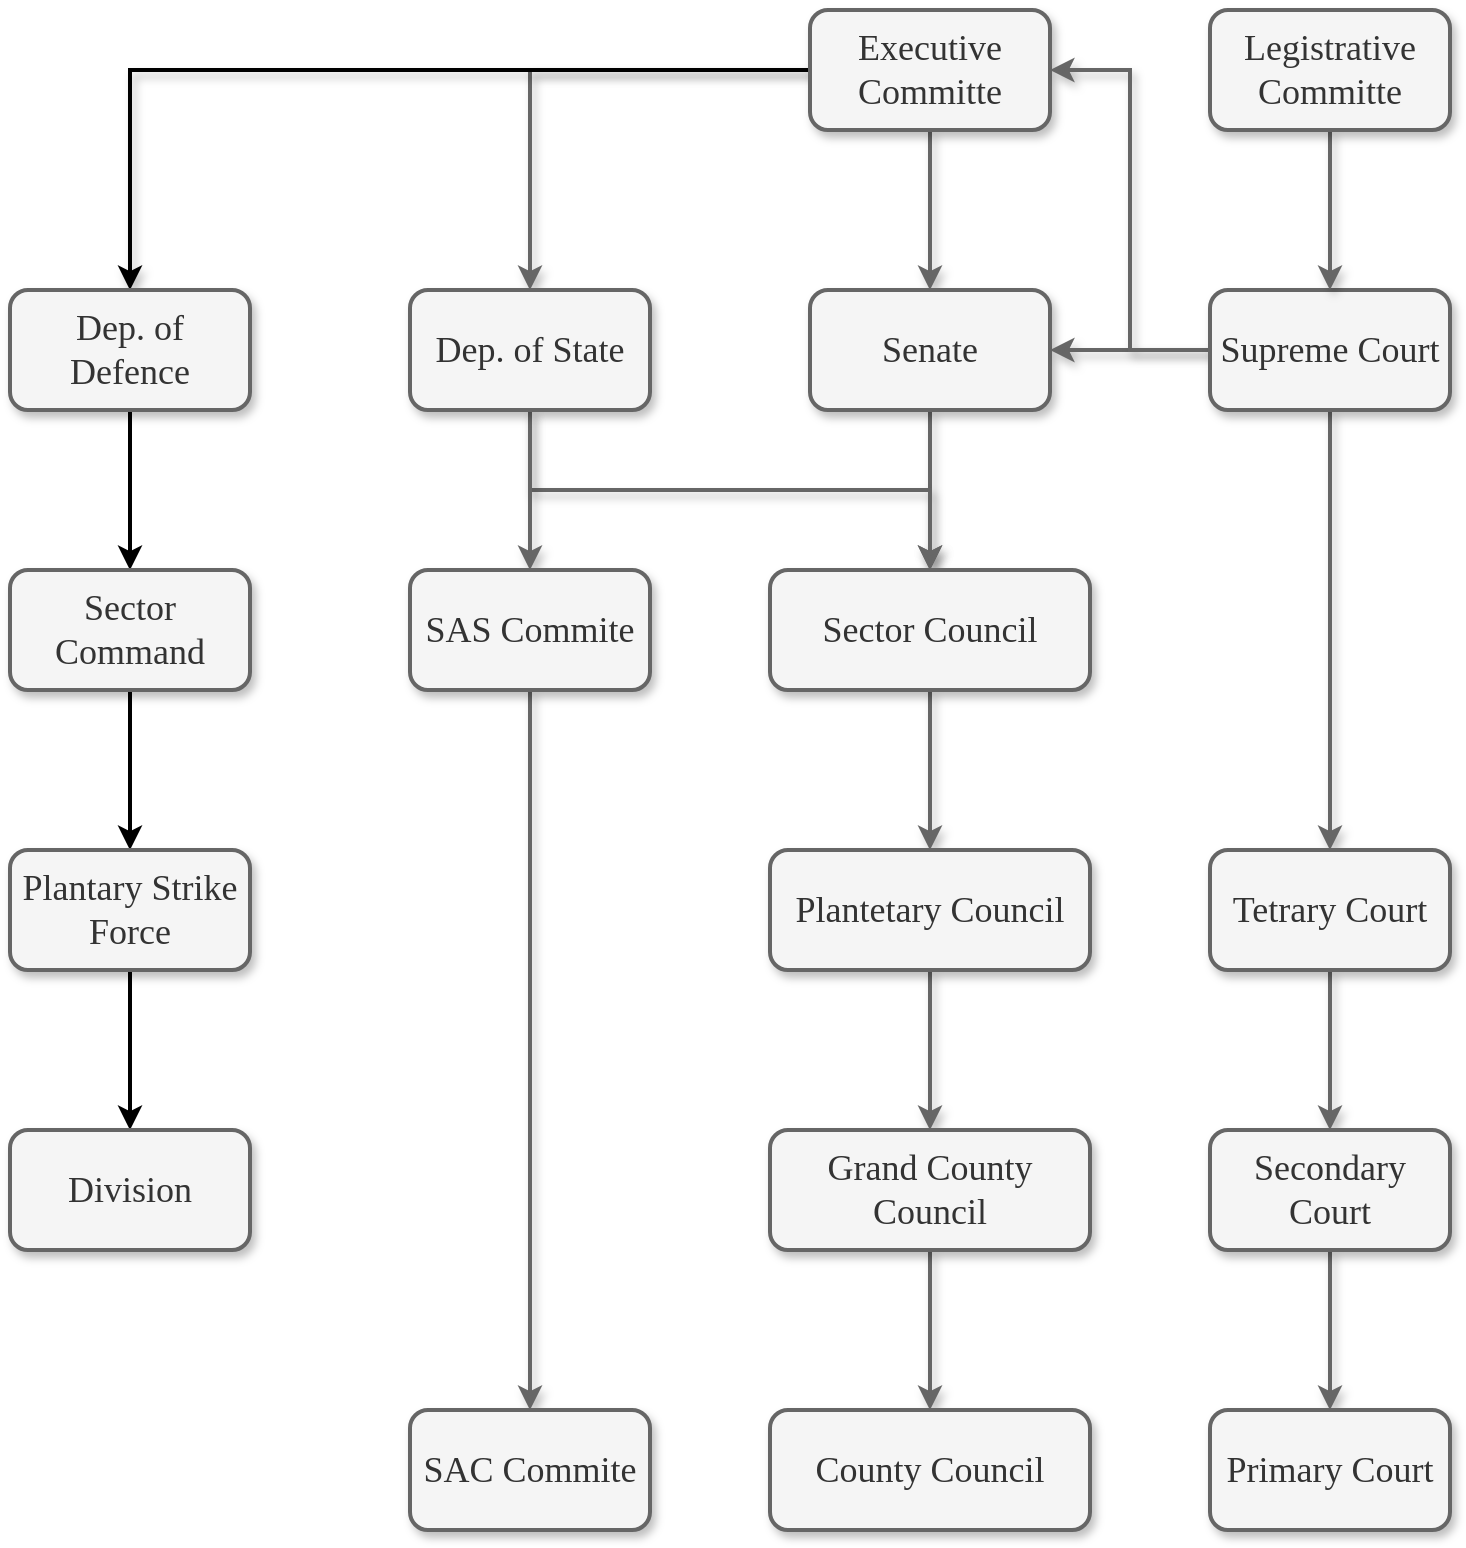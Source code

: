 <mxfile version="27.0.3">
  <diagram name="Page-1" id="97916047-d0de-89f5-080d-49f4d83e522f">
    <mxGraphModel dx="1489" dy="764" grid="0" gridSize="10" guides="1" tooltips="1" connect="1" arrows="1" fold="1" page="1" pageScale="1.5" pageWidth="1600" pageHeight="900" background="none" math="0" shadow="0">
      <root>
        <mxCell id="0" />
        <mxCell id="1" parent="0" />
        <mxCell id="jAg7ZpjS05_7KDQBOUfK-112" value="" style="edgeStyle=orthogonalEdgeStyle;rounded=0;orthogonalLoop=1;jettySize=auto;html=1;fillColor=#f5f5f5;strokeColor=#666666;shadow=1;strokeWidth=2;" edge="1" parent="1" source="jAg7ZpjS05_7KDQBOUfK-110" target="jAg7ZpjS05_7KDQBOUfK-111">
          <mxGeometry relative="1" as="geometry" />
        </mxCell>
        <mxCell id="jAg7ZpjS05_7KDQBOUfK-127" value="" style="edgeStyle=orthogonalEdgeStyle;rounded=0;orthogonalLoop=1;jettySize=auto;html=1;fillColor=#f5f5f5;strokeColor=#666666;shadow=1;strokeWidth=2;" edge="1" parent="1" source="jAg7ZpjS05_7KDQBOUfK-110" target="jAg7ZpjS05_7KDQBOUfK-126">
          <mxGeometry relative="1" as="geometry" />
        </mxCell>
        <mxCell id="jAg7ZpjS05_7KDQBOUfK-151" style="edgeStyle=orthogonalEdgeStyle;rounded=0;orthogonalLoop=1;jettySize=auto;html=1;shadow=1;strokeWidth=2;" edge="1" parent="1" source="jAg7ZpjS05_7KDQBOUfK-110" target="jAg7ZpjS05_7KDQBOUfK-146">
          <mxGeometry relative="1" as="geometry" />
        </mxCell>
        <mxCell id="jAg7ZpjS05_7KDQBOUfK-110" value="Executive Committe" style="rounded=1;whiteSpace=wrap;html=1;fontSize=18;fontFamily=Verdana;fillColor=#f5f5f5;strokeColor=#666666;shadow=1;fontColor=#333333;strokeWidth=2;" vertex="1" parent="1">
          <mxGeometry x="1140" y="80" width="120" height="60" as="geometry" />
        </mxCell>
        <mxCell id="jAg7ZpjS05_7KDQBOUfK-129" value="" style="edgeStyle=orthogonalEdgeStyle;rounded=0;orthogonalLoop=1;jettySize=auto;html=1;fillColor=#f5f5f5;strokeColor=#666666;shadow=1;strokeWidth=2;" edge="1" parent="1" source="jAg7ZpjS05_7KDQBOUfK-111" target="jAg7ZpjS05_7KDQBOUfK-128">
          <mxGeometry relative="1" as="geometry" />
        </mxCell>
        <mxCell id="jAg7ZpjS05_7KDQBOUfK-111" value="Senate" style="rounded=1;whiteSpace=wrap;html=1;fontSize=18;fontFamily=Verdana;fillColor=#f5f5f5;strokeColor=#666666;shadow=1;fontColor=#333333;strokeWidth=2;" vertex="1" parent="1">
          <mxGeometry x="1140" y="220" width="120" height="60" as="geometry" />
        </mxCell>
        <mxCell id="jAg7ZpjS05_7KDQBOUfK-115" style="edgeStyle=orthogonalEdgeStyle;rounded=0;orthogonalLoop=1;jettySize=auto;html=1;entryX=1;entryY=0.5;entryDx=0;entryDy=0;fillColor=#f5f5f5;strokeColor=#666666;shadow=1;strokeWidth=2;" edge="1" parent="1" source="jAg7ZpjS05_7KDQBOUfK-113" target="jAg7ZpjS05_7KDQBOUfK-111">
          <mxGeometry relative="1" as="geometry" />
        </mxCell>
        <mxCell id="jAg7ZpjS05_7KDQBOUfK-117" value="" style="edgeStyle=orthogonalEdgeStyle;rounded=0;orthogonalLoop=1;jettySize=auto;html=1;fillColor=#f5f5f5;strokeColor=#666666;shadow=1;strokeWidth=2;" edge="1" parent="1" source="jAg7ZpjS05_7KDQBOUfK-113" target="jAg7ZpjS05_7KDQBOUfK-116">
          <mxGeometry relative="1" as="geometry" />
        </mxCell>
        <mxCell id="jAg7ZpjS05_7KDQBOUfK-118" style="edgeStyle=orthogonalEdgeStyle;rounded=0;orthogonalLoop=1;jettySize=auto;html=1;entryX=1;entryY=0.5;entryDx=0;entryDy=0;fillColor=#f5f5f5;strokeColor=#666666;shadow=1;strokeWidth=2;" edge="1" parent="1" source="jAg7ZpjS05_7KDQBOUfK-113" target="jAg7ZpjS05_7KDQBOUfK-110">
          <mxGeometry relative="1" as="geometry" />
        </mxCell>
        <mxCell id="jAg7ZpjS05_7KDQBOUfK-113" value="Supreme Court" style="rounded=1;whiteSpace=wrap;html=1;fontSize=18;fontFamily=Verdana;fillColor=#f5f5f5;strokeColor=#666666;shadow=1;fontColor=#333333;strokeWidth=2;" vertex="1" parent="1">
          <mxGeometry x="1340" y="220" width="120" height="60" as="geometry" />
        </mxCell>
        <mxCell id="jAg7ZpjS05_7KDQBOUfK-143" value="" style="edgeStyle=orthogonalEdgeStyle;rounded=0;orthogonalLoop=1;jettySize=auto;html=1;fillColor=#f5f5f5;strokeColor=#666666;shadow=1;strokeWidth=2;" edge="1" parent="1" source="jAg7ZpjS05_7KDQBOUfK-116" target="jAg7ZpjS05_7KDQBOUfK-142">
          <mxGeometry relative="1" as="geometry" />
        </mxCell>
        <mxCell id="jAg7ZpjS05_7KDQBOUfK-116" value="Tetrary Court" style="rounded=1;whiteSpace=wrap;html=1;fontSize=18;fontFamily=Verdana;fillColor=#f5f5f5;strokeColor=#666666;shadow=1;fontColor=#333333;strokeWidth=2;" vertex="1" parent="1">
          <mxGeometry x="1340" y="500" width="120" height="60" as="geometry" />
        </mxCell>
        <mxCell id="jAg7ZpjS05_7KDQBOUfK-123" value="" style="edgeStyle=orthogonalEdgeStyle;rounded=0;orthogonalLoop=1;jettySize=auto;html=1;fillColor=#f5f5f5;strokeColor=#666666;shadow=1;strokeWidth=2;" edge="1" parent="1" source="jAg7ZpjS05_7KDQBOUfK-121" target="jAg7ZpjS05_7KDQBOUfK-113">
          <mxGeometry relative="1" as="geometry" />
        </mxCell>
        <mxCell id="jAg7ZpjS05_7KDQBOUfK-121" value="Legistrative Committe" style="rounded=1;whiteSpace=wrap;html=1;fontSize=18;fontFamily=Verdana;fillColor=#f5f5f5;strokeColor=#666666;shadow=1;fontColor=#333333;strokeWidth=2;" vertex="1" parent="1">
          <mxGeometry x="1340" y="80" width="120" height="60" as="geometry" />
        </mxCell>
        <mxCell id="jAg7ZpjS05_7KDQBOUfK-135" style="edgeStyle=orthogonalEdgeStyle;rounded=0;orthogonalLoop=1;jettySize=auto;html=1;fillColor=#f5f5f5;strokeColor=#666666;shadow=1;strokeWidth=2;" edge="1" parent="1" source="jAg7ZpjS05_7KDQBOUfK-126" target="jAg7ZpjS05_7KDQBOUfK-128">
          <mxGeometry relative="1" as="geometry">
            <Array as="points">
              <mxPoint x="1000" y="320" />
              <mxPoint x="1200" y="320" />
            </Array>
          </mxGeometry>
        </mxCell>
        <mxCell id="jAg7ZpjS05_7KDQBOUfK-139" value="" style="edgeStyle=orthogonalEdgeStyle;rounded=0;orthogonalLoop=1;jettySize=auto;html=1;fillColor=#f5f5f5;strokeColor=#666666;shadow=1;strokeWidth=2;" edge="1" parent="1" source="jAg7ZpjS05_7KDQBOUfK-126" target="jAg7ZpjS05_7KDQBOUfK-138">
          <mxGeometry relative="1" as="geometry" />
        </mxCell>
        <mxCell id="jAg7ZpjS05_7KDQBOUfK-126" value="Dep. of State" style="rounded=1;whiteSpace=wrap;html=1;fontSize=18;fontFamily=Verdana;fillColor=#f5f5f5;strokeColor=#666666;shadow=1;fontColor=#333333;strokeWidth=2;" vertex="1" parent="1">
          <mxGeometry x="940" y="220" width="120" height="60" as="geometry" />
        </mxCell>
        <mxCell id="jAg7ZpjS05_7KDQBOUfK-132" value="" style="edgeStyle=orthogonalEdgeStyle;rounded=0;orthogonalLoop=1;jettySize=auto;html=1;fillColor=#f5f5f5;strokeColor=#666666;shadow=1;strokeWidth=2;" edge="1" parent="1" source="jAg7ZpjS05_7KDQBOUfK-128" target="jAg7ZpjS05_7KDQBOUfK-131">
          <mxGeometry relative="1" as="geometry" />
        </mxCell>
        <mxCell id="jAg7ZpjS05_7KDQBOUfK-128" value="Sector Council" style="rounded=1;whiteSpace=wrap;html=1;fontSize=18;fontFamily=Verdana;fillColor=#f5f5f5;strokeColor=#666666;shadow=1;fontColor=#333333;strokeWidth=2;" vertex="1" parent="1">
          <mxGeometry x="1120" y="360" width="160" height="60" as="geometry" />
        </mxCell>
        <mxCell id="jAg7ZpjS05_7KDQBOUfK-134" value="" style="edgeStyle=orthogonalEdgeStyle;rounded=0;orthogonalLoop=1;jettySize=auto;html=1;fillColor=#f5f5f5;strokeColor=#666666;shadow=1;strokeWidth=2;" edge="1" parent="1" source="jAg7ZpjS05_7KDQBOUfK-131" target="jAg7ZpjS05_7KDQBOUfK-133">
          <mxGeometry relative="1" as="geometry" />
        </mxCell>
        <mxCell id="jAg7ZpjS05_7KDQBOUfK-131" value="Plantetary Council" style="rounded=1;whiteSpace=wrap;html=1;fontSize=18;fontFamily=Verdana;fillColor=#f5f5f5;strokeColor=#666666;shadow=1;fontColor=#333333;strokeWidth=2;" vertex="1" parent="1">
          <mxGeometry x="1120" y="500" width="160" height="60" as="geometry" />
        </mxCell>
        <mxCell id="jAg7ZpjS05_7KDQBOUfK-137" value="" style="edgeStyle=orthogonalEdgeStyle;rounded=0;orthogonalLoop=1;jettySize=auto;html=1;fillColor=#f5f5f5;strokeColor=#666666;shadow=1;strokeWidth=2;" edge="1" parent="1" source="jAg7ZpjS05_7KDQBOUfK-133" target="jAg7ZpjS05_7KDQBOUfK-136">
          <mxGeometry relative="1" as="geometry" />
        </mxCell>
        <mxCell id="jAg7ZpjS05_7KDQBOUfK-133" value="Grand County Council" style="rounded=1;whiteSpace=wrap;html=1;fontSize=18;fontFamily=Verdana;fillColor=#f5f5f5;strokeColor=#666666;shadow=1;fontColor=#333333;strokeWidth=2;" vertex="1" parent="1">
          <mxGeometry x="1120" y="640" width="160" height="60" as="geometry" />
        </mxCell>
        <mxCell id="jAg7ZpjS05_7KDQBOUfK-136" value="County Council" style="rounded=1;whiteSpace=wrap;html=1;fontSize=18;fontFamily=Verdana;fillColor=#f5f5f5;strokeColor=#666666;shadow=1;fontColor=#333333;strokeWidth=2;" vertex="1" parent="1">
          <mxGeometry x="1120" y="780" width="160" height="60" as="geometry" />
        </mxCell>
        <mxCell id="jAg7ZpjS05_7KDQBOUfK-141" value="" style="edgeStyle=orthogonalEdgeStyle;rounded=0;orthogonalLoop=1;jettySize=auto;html=1;fillColor=#f5f5f5;strokeColor=#666666;shadow=1;strokeWidth=2;" edge="1" parent="1" source="jAg7ZpjS05_7KDQBOUfK-138" target="jAg7ZpjS05_7KDQBOUfK-140">
          <mxGeometry relative="1" as="geometry" />
        </mxCell>
        <mxCell id="jAg7ZpjS05_7KDQBOUfK-138" value="SAS Commite" style="rounded=1;whiteSpace=wrap;html=1;fontSize=18;fontFamily=Verdana;fillColor=#f5f5f5;strokeColor=#666666;shadow=1;fontColor=#333333;strokeWidth=2;" vertex="1" parent="1">
          <mxGeometry x="940" y="360" width="120" height="60" as="geometry" />
        </mxCell>
        <mxCell id="jAg7ZpjS05_7KDQBOUfK-140" value="SAC Commite" style="rounded=1;whiteSpace=wrap;html=1;fontSize=18;fontFamily=Verdana;fillColor=#f5f5f5;strokeColor=#666666;shadow=1;fontColor=#333333;strokeWidth=2;" vertex="1" parent="1">
          <mxGeometry x="940" y="780" width="120" height="60" as="geometry" />
        </mxCell>
        <mxCell id="jAg7ZpjS05_7KDQBOUfK-145" value="" style="edgeStyle=orthogonalEdgeStyle;rounded=0;orthogonalLoop=1;jettySize=auto;html=1;fillColor=#f5f5f5;strokeColor=#666666;shadow=1;strokeWidth=2;" edge="1" parent="1" source="jAg7ZpjS05_7KDQBOUfK-142" target="jAg7ZpjS05_7KDQBOUfK-144">
          <mxGeometry relative="1" as="geometry" />
        </mxCell>
        <mxCell id="jAg7ZpjS05_7KDQBOUfK-142" value="Secondary Court" style="rounded=1;whiteSpace=wrap;html=1;fontSize=18;fontFamily=Verdana;fillColor=#f5f5f5;strokeColor=#666666;shadow=1;fontColor=#333333;strokeWidth=2;" vertex="1" parent="1">
          <mxGeometry x="1340" y="640" width="120" height="60" as="geometry" />
        </mxCell>
        <mxCell id="jAg7ZpjS05_7KDQBOUfK-144" value="Primary Court" style="rounded=1;whiteSpace=wrap;html=1;fontSize=18;fontFamily=Verdana;fillColor=#f5f5f5;strokeColor=#666666;shadow=1;fontColor=#333333;strokeWidth=2;" vertex="1" parent="1">
          <mxGeometry x="1340" y="780" width="120" height="60" as="geometry" />
        </mxCell>
        <mxCell id="jAg7ZpjS05_7KDQBOUfK-153" value="" style="edgeStyle=orthogonalEdgeStyle;rounded=0;orthogonalLoop=1;jettySize=auto;html=1;strokeWidth=2;" edge="1" parent="1" source="jAg7ZpjS05_7KDQBOUfK-146" target="jAg7ZpjS05_7KDQBOUfK-152">
          <mxGeometry relative="1" as="geometry" />
        </mxCell>
        <mxCell id="jAg7ZpjS05_7KDQBOUfK-146" value="Dep. of Defence" style="rounded=1;whiteSpace=wrap;html=1;fontSize=18;fontFamily=Verdana;fillColor=#f5f5f5;strokeColor=#666666;shadow=1;fontColor=#333333;strokeWidth=2;" vertex="1" parent="1">
          <mxGeometry x="740" y="220" width="120" height="60" as="geometry" />
        </mxCell>
        <mxCell id="jAg7ZpjS05_7KDQBOUfK-155" value="" style="edgeStyle=orthogonalEdgeStyle;rounded=0;orthogonalLoop=1;jettySize=auto;html=1;strokeWidth=2;" edge="1" parent="1" source="jAg7ZpjS05_7KDQBOUfK-152" target="jAg7ZpjS05_7KDQBOUfK-154">
          <mxGeometry relative="1" as="geometry" />
        </mxCell>
        <mxCell id="jAg7ZpjS05_7KDQBOUfK-152" value="Sector Command" style="rounded=1;whiteSpace=wrap;html=1;fontSize=18;fontFamily=Verdana;fillColor=#f5f5f5;strokeColor=#666666;shadow=1;fontColor=#333333;strokeWidth=2;" vertex="1" parent="1">
          <mxGeometry x="740" y="360" width="120" height="60" as="geometry" />
        </mxCell>
        <mxCell id="jAg7ZpjS05_7KDQBOUfK-157" value="" style="edgeStyle=orthogonalEdgeStyle;rounded=0;orthogonalLoop=1;jettySize=auto;html=1;strokeWidth=2;" edge="1" parent="1" source="jAg7ZpjS05_7KDQBOUfK-154" target="jAg7ZpjS05_7KDQBOUfK-156">
          <mxGeometry relative="1" as="geometry" />
        </mxCell>
        <mxCell id="jAg7ZpjS05_7KDQBOUfK-154" value="Plantary Strike Force" style="rounded=1;whiteSpace=wrap;html=1;fontSize=18;fontFamily=Verdana;fillColor=#f5f5f5;strokeColor=#666666;shadow=1;fontColor=#333333;strokeWidth=2;" vertex="1" parent="1">
          <mxGeometry x="740" y="500" width="120" height="60" as="geometry" />
        </mxCell>
        <mxCell id="jAg7ZpjS05_7KDQBOUfK-156" value="Division" style="rounded=1;whiteSpace=wrap;html=1;fontSize=18;fontFamily=Verdana;fillColor=#f5f5f5;strokeColor=#666666;shadow=1;fontColor=#333333;strokeWidth=2;" vertex="1" parent="1">
          <mxGeometry x="740" y="640" width="120" height="60" as="geometry" />
        </mxCell>
      </root>
    </mxGraphModel>
  </diagram>
</mxfile>
